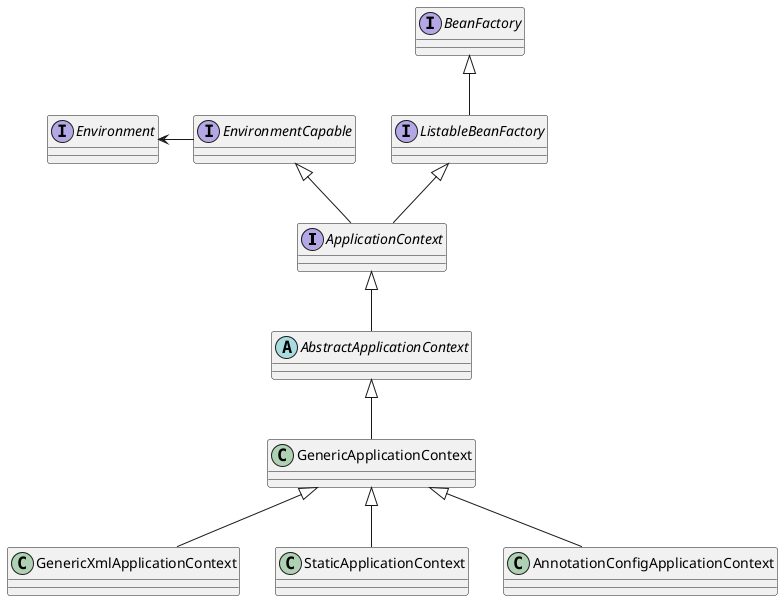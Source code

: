 @startuml
'https://plantuml.com/object-diagram

interface ApplicationContext
interface ListableBeanFactory
interface BeanFactory
interface EnvironmentCapable
interface Environment
abstract class AbstractApplicationContext

ApplicationContext -up-|> ListableBeanFactory
ApplicationContext -up-|> EnvironmentCapable

ListableBeanFactory -up-|> BeanFactory
EnvironmentCapable -left-> Environment

AbstractApplicationContext -up-|> ApplicationContext
GenericApplicationContext -up-|> AbstractApplicationContext
GenericXmlApplicationContext -up-|> GenericApplicationContext
StaticApplicationContext -up-|> GenericApplicationContext
AnnotationConfigApplicationContext -up-|> GenericApplicationContext

@enduml
